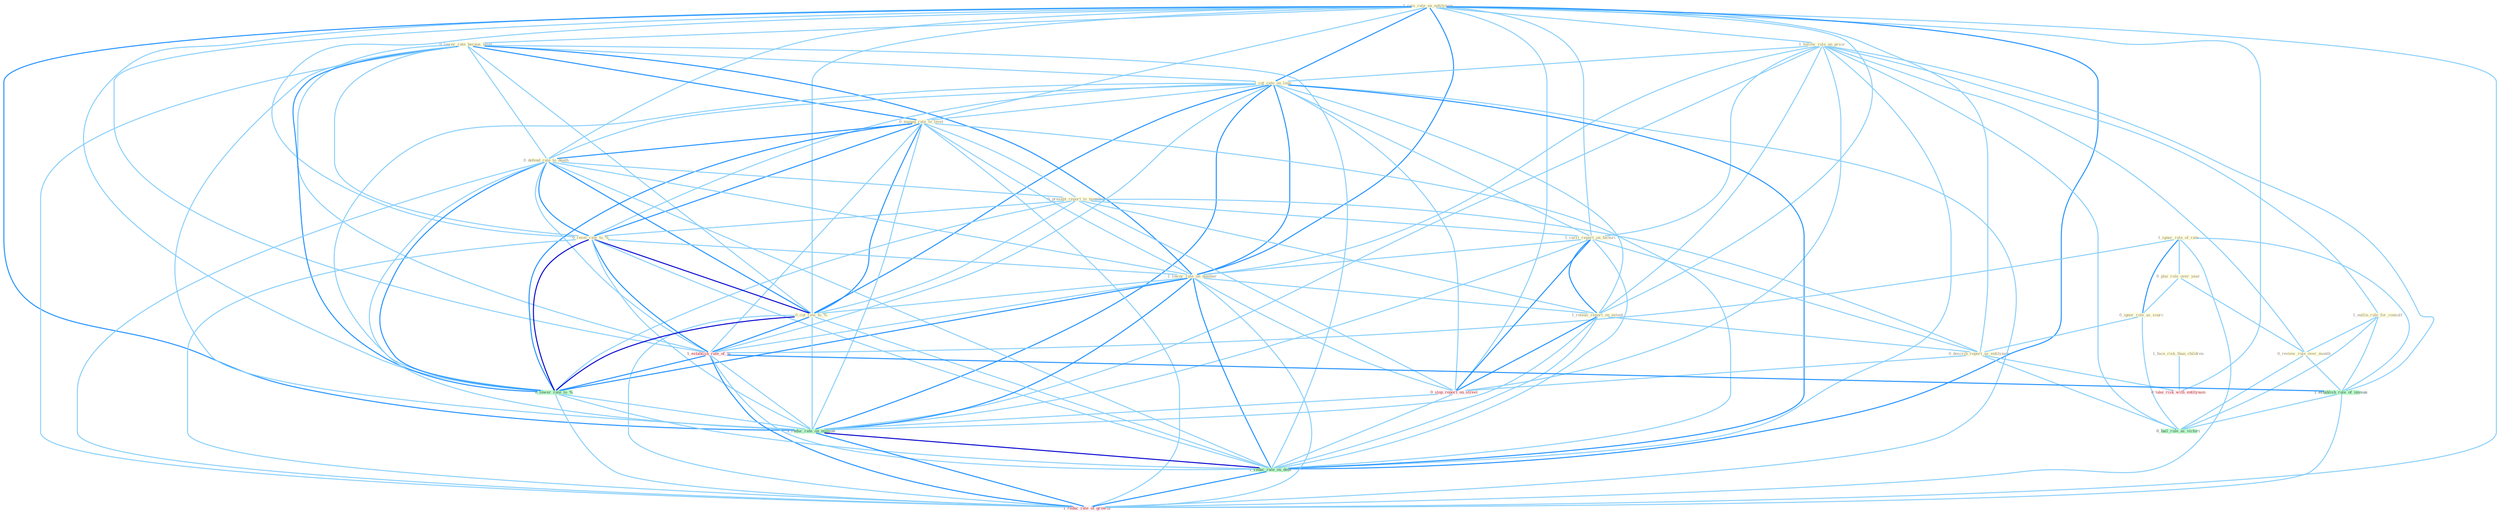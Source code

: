 Graph G{ 
    node
    [shape=polygon,style=filled,width=.5,height=.06,color="#BDFCC9",fixedsize=true,fontsize=4,
    fontcolor="#2f4f4f"];
    {node
    [color="#ffffe0", fontcolor="#8b7d6b"] "1_rais_rate_on_entitynam " "0_lower_rate_becaus_level " "1_follow_rule_on_price " "1_cut_rate_on_loan " "0_manag_rate_to_level " "0_defend_rate_to_death " "0_present_report_to_member " "0_reset_rate_to_% " "1_ignor_role_of_rate " "1_carri_report_on_factori " "1_lower_rate_on_number " "0_plai_role_over_year " "1_releas_report_on_extent " "1_face_risk_than_children " "1_outlin_rule_for_consult " "0_review_rule_over_month " "0_ignor_role_as_sourc " "0_describ_report_as_entitynam " "0_cut_rate_to_% "}
{node [color="#fff0f5", fontcolor="#b22222"] "1_establish_rate_of_% " "0_stop_report_on_street " "0_take_risk_with_entitynam " "1_reduc_rate_of_growth "}
edge [color="#B0E2FF"];

	"1_rais_rate_on_entitynam " -- "0_lower_rate_becaus_level " [w="1", color="#87cefa" ];
	"1_rais_rate_on_entitynam " -- "1_follow_rule_on_price " [w="1", color="#87cefa" ];
	"1_rais_rate_on_entitynam " -- "1_cut_rate_on_loan " [w="2", color="#1e90ff" , len=0.8];
	"1_rais_rate_on_entitynam " -- "0_manag_rate_to_level " [w="1", color="#87cefa" ];
	"1_rais_rate_on_entitynam " -- "0_defend_rate_to_death " [w="1", color="#87cefa" ];
	"1_rais_rate_on_entitynam " -- "0_reset_rate_to_% " [w="1", color="#87cefa" ];
	"1_rais_rate_on_entitynam " -- "1_carri_report_on_factori " [w="1", color="#87cefa" ];
	"1_rais_rate_on_entitynam " -- "1_lower_rate_on_number " [w="2", color="#1e90ff" , len=0.8];
	"1_rais_rate_on_entitynam " -- "1_releas_report_on_extent " [w="1", color="#87cefa" ];
	"1_rais_rate_on_entitynam " -- "0_describ_report_as_entitynam " [w="1", color="#87cefa" ];
	"1_rais_rate_on_entitynam " -- "0_cut_rate_to_% " [w="1", color="#87cefa" ];
	"1_rais_rate_on_entitynam " -- "1_establish_rate_of_% " [w="1", color="#87cefa" ];
	"1_rais_rate_on_entitynam " -- "0_lower_rate_to_% " [w="1", color="#87cefa" ];
	"1_rais_rate_on_entitynam " -- "0_stop_report_on_street " [w="1", color="#87cefa" ];
	"1_rais_rate_on_entitynam " -- "1_reduc_rate_on_million " [w="2", color="#1e90ff" , len=0.8];
	"1_rais_rate_on_entitynam " -- "0_take_risk_with_entitynam " [w="1", color="#87cefa" ];
	"1_rais_rate_on_entitynam " -- "1_reduc_rate_on_debt " [w="2", color="#1e90ff" , len=0.8];
	"1_rais_rate_on_entitynam " -- "1_reduc_rate_of_growth " [w="1", color="#87cefa" ];
	"0_lower_rate_becaus_level " -- "1_cut_rate_on_loan " [w="1", color="#87cefa" ];
	"0_lower_rate_becaus_level " -- "0_manag_rate_to_level " [w="2", color="#1e90ff" , len=0.8];
	"0_lower_rate_becaus_level " -- "0_defend_rate_to_death " [w="1", color="#87cefa" ];
	"0_lower_rate_becaus_level " -- "0_reset_rate_to_% " [w="1", color="#87cefa" ];
	"0_lower_rate_becaus_level " -- "1_lower_rate_on_number " [w="2", color="#1e90ff" , len=0.8];
	"0_lower_rate_becaus_level " -- "0_cut_rate_to_% " [w="1", color="#87cefa" ];
	"0_lower_rate_becaus_level " -- "1_establish_rate_of_% " [w="1", color="#87cefa" ];
	"0_lower_rate_becaus_level " -- "0_lower_rate_to_% " [w="2", color="#1e90ff" , len=0.8];
	"0_lower_rate_becaus_level " -- "1_reduc_rate_on_million " [w="1", color="#87cefa" ];
	"0_lower_rate_becaus_level " -- "1_reduc_rate_on_debt " [w="1", color="#87cefa" ];
	"0_lower_rate_becaus_level " -- "1_reduc_rate_of_growth " [w="1", color="#87cefa" ];
	"1_follow_rule_on_price " -- "1_cut_rate_on_loan " [w="1", color="#87cefa" ];
	"1_follow_rule_on_price " -- "1_carri_report_on_factori " [w="1", color="#87cefa" ];
	"1_follow_rule_on_price " -- "1_lower_rate_on_number " [w="1", color="#87cefa" ];
	"1_follow_rule_on_price " -- "1_releas_report_on_extent " [w="1", color="#87cefa" ];
	"1_follow_rule_on_price " -- "1_outlin_rule_for_consult " [w="1", color="#87cefa" ];
	"1_follow_rule_on_price " -- "0_review_rule_over_month " [w="1", color="#87cefa" ];
	"1_follow_rule_on_price " -- "1_establish_rule_of_immun " [w="1", color="#87cefa" ];
	"1_follow_rule_on_price " -- "0_stop_report_on_street " [w="1", color="#87cefa" ];
	"1_follow_rule_on_price " -- "0_hail_rule_as_victori " [w="1", color="#87cefa" ];
	"1_follow_rule_on_price " -- "1_reduc_rate_on_million " [w="1", color="#87cefa" ];
	"1_follow_rule_on_price " -- "1_reduc_rate_on_debt " [w="1", color="#87cefa" ];
	"1_cut_rate_on_loan " -- "0_manag_rate_to_level " [w="1", color="#87cefa" ];
	"1_cut_rate_on_loan " -- "0_defend_rate_to_death " [w="1", color="#87cefa" ];
	"1_cut_rate_on_loan " -- "0_reset_rate_to_% " [w="1", color="#87cefa" ];
	"1_cut_rate_on_loan " -- "1_carri_report_on_factori " [w="1", color="#87cefa" ];
	"1_cut_rate_on_loan " -- "1_lower_rate_on_number " [w="2", color="#1e90ff" , len=0.8];
	"1_cut_rate_on_loan " -- "1_releas_report_on_extent " [w="1", color="#87cefa" ];
	"1_cut_rate_on_loan " -- "0_cut_rate_to_% " [w="2", color="#1e90ff" , len=0.8];
	"1_cut_rate_on_loan " -- "1_establish_rate_of_% " [w="1", color="#87cefa" ];
	"1_cut_rate_on_loan " -- "0_lower_rate_to_% " [w="1", color="#87cefa" ];
	"1_cut_rate_on_loan " -- "0_stop_report_on_street " [w="1", color="#87cefa" ];
	"1_cut_rate_on_loan " -- "1_reduc_rate_on_million " [w="2", color="#1e90ff" , len=0.8];
	"1_cut_rate_on_loan " -- "1_reduc_rate_on_debt " [w="2", color="#1e90ff" , len=0.8];
	"1_cut_rate_on_loan " -- "1_reduc_rate_of_growth " [w="1", color="#87cefa" ];
	"0_manag_rate_to_level " -- "0_defend_rate_to_death " [w="2", color="#1e90ff" , len=0.8];
	"0_manag_rate_to_level " -- "0_present_report_to_member " [w="1", color="#87cefa" ];
	"0_manag_rate_to_level " -- "0_reset_rate_to_% " [w="2", color="#1e90ff" , len=0.8];
	"0_manag_rate_to_level " -- "1_lower_rate_on_number " [w="1", color="#87cefa" ];
	"0_manag_rate_to_level " -- "0_cut_rate_to_% " [w="2", color="#1e90ff" , len=0.8];
	"0_manag_rate_to_level " -- "1_establish_rate_of_% " [w="1", color="#87cefa" ];
	"0_manag_rate_to_level " -- "0_lower_rate_to_% " [w="2", color="#1e90ff" , len=0.8];
	"0_manag_rate_to_level " -- "1_reduc_rate_on_million " [w="1", color="#87cefa" ];
	"0_manag_rate_to_level " -- "1_reduc_rate_on_debt " [w="1", color="#87cefa" ];
	"0_manag_rate_to_level " -- "1_reduc_rate_of_growth " [w="1", color="#87cefa" ];
	"0_defend_rate_to_death " -- "0_present_report_to_member " [w="1", color="#87cefa" ];
	"0_defend_rate_to_death " -- "0_reset_rate_to_% " [w="2", color="#1e90ff" , len=0.8];
	"0_defend_rate_to_death " -- "1_lower_rate_on_number " [w="1", color="#87cefa" ];
	"0_defend_rate_to_death " -- "0_cut_rate_to_% " [w="2", color="#1e90ff" , len=0.8];
	"0_defend_rate_to_death " -- "1_establish_rate_of_% " [w="1", color="#87cefa" ];
	"0_defend_rate_to_death " -- "0_lower_rate_to_% " [w="2", color="#1e90ff" , len=0.8];
	"0_defend_rate_to_death " -- "1_reduc_rate_on_million " [w="1", color="#87cefa" ];
	"0_defend_rate_to_death " -- "1_reduc_rate_on_debt " [w="1", color="#87cefa" ];
	"0_defend_rate_to_death " -- "1_reduc_rate_of_growth " [w="1", color="#87cefa" ];
	"0_present_report_to_member " -- "0_reset_rate_to_% " [w="1", color="#87cefa" ];
	"0_present_report_to_member " -- "1_carri_report_on_factori " [w="1", color="#87cefa" ];
	"0_present_report_to_member " -- "1_releas_report_on_extent " [w="1", color="#87cefa" ];
	"0_present_report_to_member " -- "0_describ_report_as_entitynam " [w="1", color="#87cefa" ];
	"0_present_report_to_member " -- "0_cut_rate_to_% " [w="1", color="#87cefa" ];
	"0_present_report_to_member " -- "0_lower_rate_to_% " [w="1", color="#87cefa" ];
	"0_present_report_to_member " -- "0_stop_report_on_street " [w="1", color="#87cefa" ];
	"0_reset_rate_to_% " -- "1_lower_rate_on_number " [w="1", color="#87cefa" ];
	"0_reset_rate_to_% " -- "0_cut_rate_to_% " [w="3", color="#0000cd" , len=0.6];
	"0_reset_rate_to_% " -- "1_establish_rate_of_% " [w="2", color="#1e90ff" , len=0.8];
	"0_reset_rate_to_% " -- "0_lower_rate_to_% " [w="3", color="#0000cd" , len=0.6];
	"0_reset_rate_to_% " -- "1_reduc_rate_on_million " [w="1", color="#87cefa" ];
	"0_reset_rate_to_% " -- "1_reduc_rate_on_debt " [w="1", color="#87cefa" ];
	"0_reset_rate_to_% " -- "1_reduc_rate_of_growth " [w="1", color="#87cefa" ];
	"1_ignor_role_of_rate " -- "0_plai_role_over_year " [w="1", color="#87cefa" ];
	"1_ignor_role_of_rate " -- "0_ignor_role_as_sourc " [w="2", color="#1e90ff" , len=0.8];
	"1_ignor_role_of_rate " -- "1_establish_rate_of_% " [w="1", color="#87cefa" ];
	"1_ignor_role_of_rate " -- "1_establish_rule_of_immun " [w="1", color="#87cefa" ];
	"1_ignor_role_of_rate " -- "1_reduc_rate_of_growth " [w="1", color="#87cefa" ];
	"1_carri_report_on_factori " -- "1_lower_rate_on_number " [w="1", color="#87cefa" ];
	"1_carri_report_on_factori " -- "1_releas_report_on_extent " [w="2", color="#1e90ff" , len=0.8];
	"1_carri_report_on_factori " -- "0_describ_report_as_entitynam " [w="1", color="#87cefa" ];
	"1_carri_report_on_factori " -- "0_stop_report_on_street " [w="2", color="#1e90ff" , len=0.8];
	"1_carri_report_on_factori " -- "1_reduc_rate_on_million " [w="1", color="#87cefa" ];
	"1_carri_report_on_factori " -- "1_reduc_rate_on_debt " [w="1", color="#87cefa" ];
	"1_lower_rate_on_number " -- "1_releas_report_on_extent " [w="1", color="#87cefa" ];
	"1_lower_rate_on_number " -- "0_cut_rate_to_% " [w="1", color="#87cefa" ];
	"1_lower_rate_on_number " -- "1_establish_rate_of_% " [w="1", color="#87cefa" ];
	"1_lower_rate_on_number " -- "0_lower_rate_to_% " [w="2", color="#1e90ff" , len=0.8];
	"1_lower_rate_on_number " -- "0_stop_report_on_street " [w="1", color="#87cefa" ];
	"1_lower_rate_on_number " -- "1_reduc_rate_on_million " [w="2", color="#1e90ff" , len=0.8];
	"1_lower_rate_on_number " -- "1_reduc_rate_on_debt " [w="2", color="#1e90ff" , len=0.8];
	"1_lower_rate_on_number " -- "1_reduc_rate_of_growth " [w="1", color="#87cefa" ];
	"0_plai_role_over_year " -- "0_review_rule_over_month " [w="1", color="#87cefa" ];
	"0_plai_role_over_year " -- "0_ignor_role_as_sourc " [w="1", color="#87cefa" ];
	"1_releas_report_on_extent " -- "0_describ_report_as_entitynam " [w="1", color="#87cefa" ];
	"1_releas_report_on_extent " -- "0_stop_report_on_street " [w="2", color="#1e90ff" , len=0.8];
	"1_releas_report_on_extent " -- "1_reduc_rate_on_million " [w="1", color="#87cefa" ];
	"1_releas_report_on_extent " -- "1_reduc_rate_on_debt " [w="1", color="#87cefa" ];
	"1_face_risk_than_children " -- "0_take_risk_with_entitynam " [w="1", color="#87cefa" ];
	"1_outlin_rule_for_consult " -- "0_review_rule_over_month " [w="1", color="#87cefa" ];
	"1_outlin_rule_for_consult " -- "1_establish_rule_of_immun " [w="1", color="#87cefa" ];
	"1_outlin_rule_for_consult " -- "0_hail_rule_as_victori " [w="1", color="#87cefa" ];
	"0_review_rule_over_month " -- "1_establish_rule_of_immun " [w="1", color="#87cefa" ];
	"0_review_rule_over_month " -- "0_hail_rule_as_victori " [w="1", color="#87cefa" ];
	"0_ignor_role_as_sourc " -- "0_describ_report_as_entitynam " [w="1", color="#87cefa" ];
	"0_ignor_role_as_sourc " -- "0_hail_rule_as_victori " [w="1", color="#87cefa" ];
	"0_describ_report_as_entitynam " -- "0_stop_report_on_street " [w="1", color="#87cefa" ];
	"0_describ_report_as_entitynam " -- "0_hail_rule_as_victori " [w="1", color="#87cefa" ];
	"0_describ_report_as_entitynam " -- "0_take_risk_with_entitynam " [w="1", color="#87cefa" ];
	"0_cut_rate_to_% " -- "1_establish_rate_of_% " [w="2", color="#1e90ff" , len=0.8];
	"0_cut_rate_to_% " -- "0_lower_rate_to_% " [w="3", color="#0000cd" , len=0.6];
	"0_cut_rate_to_% " -- "1_reduc_rate_on_million " [w="1", color="#87cefa" ];
	"0_cut_rate_to_% " -- "1_reduc_rate_on_debt " [w="1", color="#87cefa" ];
	"0_cut_rate_to_% " -- "1_reduc_rate_of_growth " [w="1", color="#87cefa" ];
	"1_establish_rate_of_% " -- "0_lower_rate_to_% " [w="2", color="#1e90ff" , len=0.8];
	"1_establish_rate_of_% " -- "1_establish_rule_of_immun " [w="2", color="#1e90ff" , len=0.8];
	"1_establish_rate_of_% " -- "1_reduc_rate_on_million " [w="1", color="#87cefa" ];
	"1_establish_rate_of_% " -- "1_reduc_rate_on_debt " [w="1", color="#87cefa" ];
	"1_establish_rate_of_% " -- "1_reduc_rate_of_growth " [w="2", color="#1e90ff" , len=0.8];
	"0_lower_rate_to_% " -- "1_reduc_rate_on_million " [w="1", color="#87cefa" ];
	"0_lower_rate_to_% " -- "1_reduc_rate_on_debt " [w="1", color="#87cefa" ];
	"0_lower_rate_to_% " -- "1_reduc_rate_of_growth " [w="1", color="#87cefa" ];
	"1_establish_rule_of_immun " -- "0_hail_rule_as_victori " [w="1", color="#87cefa" ];
	"1_establish_rule_of_immun " -- "1_reduc_rate_of_growth " [w="1", color="#87cefa" ];
	"0_stop_report_on_street " -- "1_reduc_rate_on_million " [w="1", color="#87cefa" ];
	"0_stop_report_on_street " -- "1_reduc_rate_on_debt " [w="1", color="#87cefa" ];
	"1_reduc_rate_on_million " -- "1_reduc_rate_on_debt " [w="3", color="#0000cd" , len=0.6];
	"1_reduc_rate_on_million " -- "1_reduc_rate_of_growth " [w="2", color="#1e90ff" , len=0.8];
	"1_reduc_rate_on_debt " -- "1_reduc_rate_of_growth " [w="2", color="#1e90ff" , len=0.8];
}